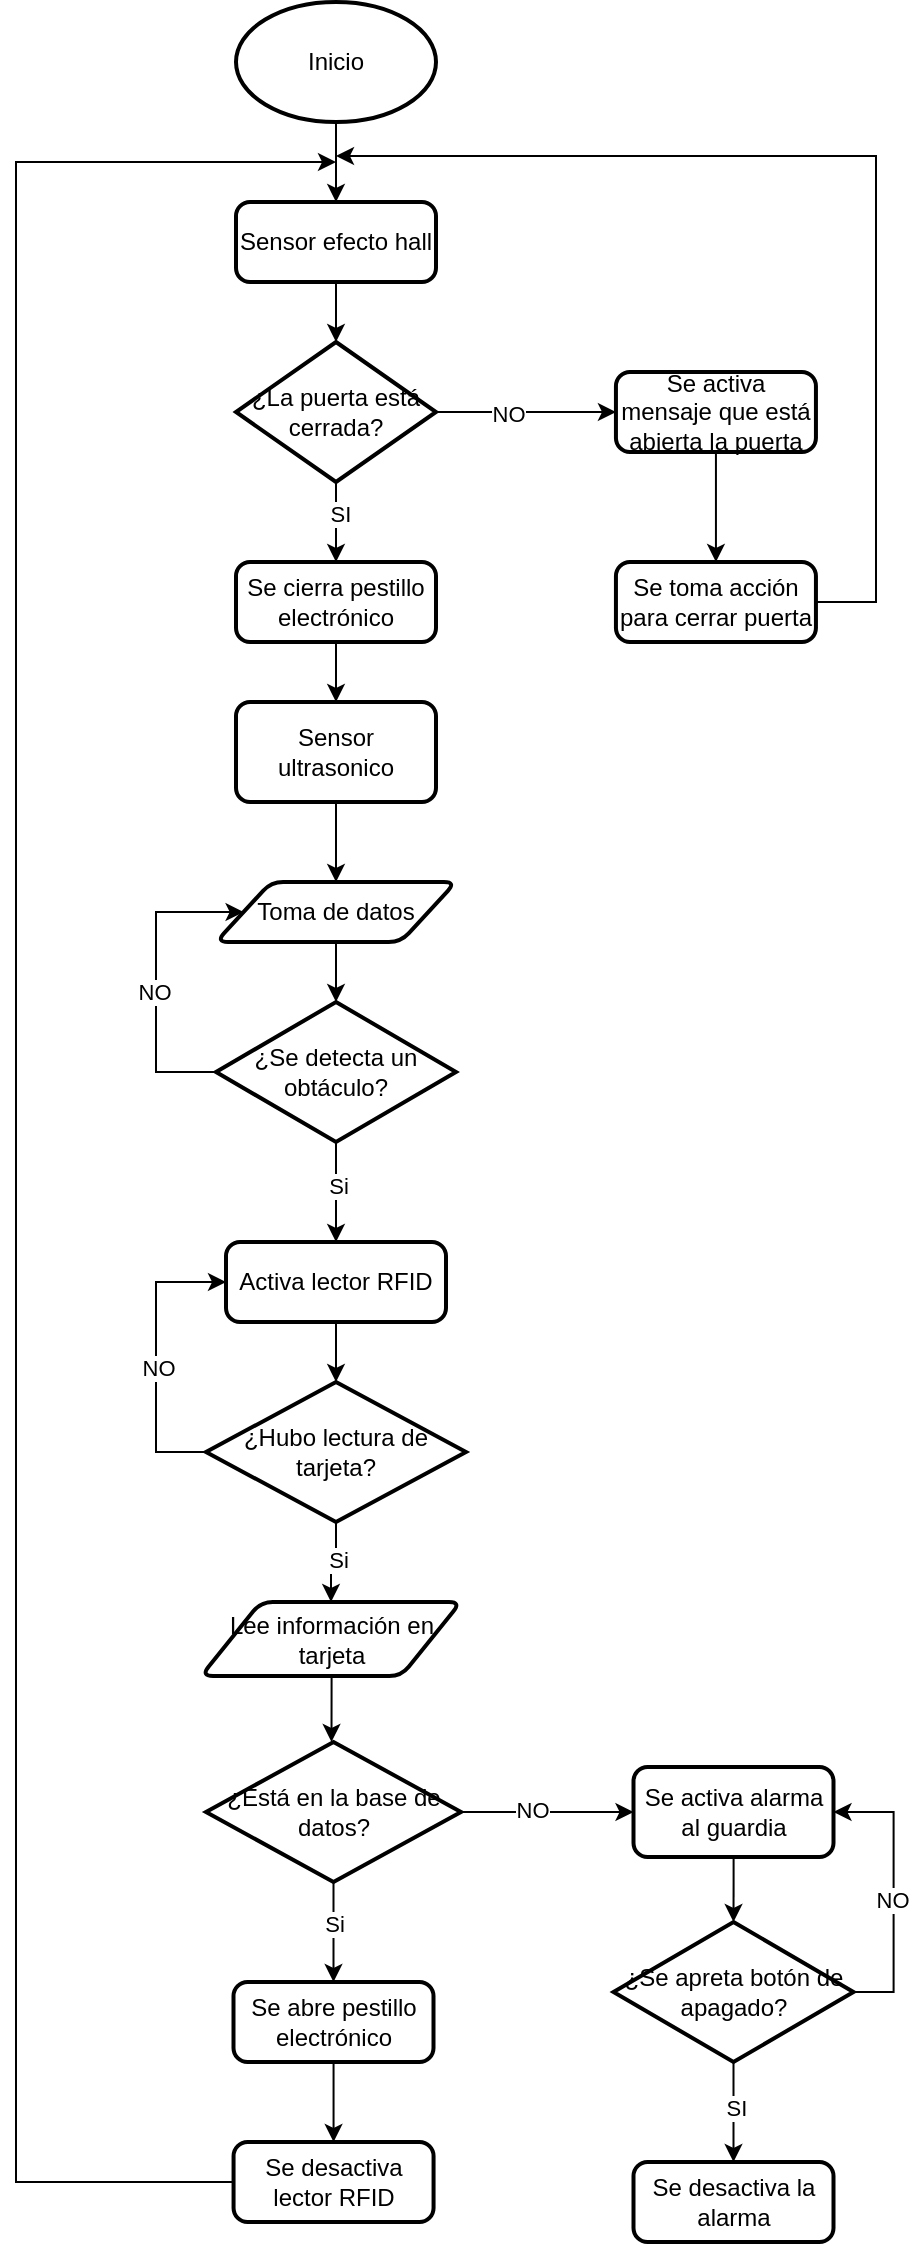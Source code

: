 <mxfile version="24.6.4" type="device">
  <diagram name="Página-1" id="p5QC9dOM53oE8H6SI7oB">
    <mxGraphModel dx="961" dy="543" grid="1" gridSize="10" guides="1" tooltips="1" connect="1" arrows="1" fold="1" page="1" pageScale="1" pageWidth="827" pageHeight="1169" math="0" shadow="0">
      <root>
        <mxCell id="0" />
        <mxCell id="1" parent="0" />
        <mxCell id="YPe4RpGyD70D5JYD_jkB-2" style="edgeStyle=orthogonalEdgeStyle;rounded=0;orthogonalLoop=1;jettySize=auto;html=1;entryX=0.5;entryY=0;entryDx=0;entryDy=0;" edge="1" parent="1" source="YPe4RpGyD70D5JYD_jkB-1" target="YPe4RpGyD70D5JYD_jkB-46">
          <mxGeometry relative="1" as="geometry">
            <mxPoint x="390" y="130" as="targetPoint" />
          </mxGeometry>
        </mxCell>
        <mxCell id="YPe4RpGyD70D5JYD_jkB-1" value="Inicio" style="strokeWidth=2;html=1;shape=mxgraph.flowchart.start_1;whiteSpace=wrap;" vertex="1" parent="1">
          <mxGeometry x="340" y="20" width="100" height="60" as="geometry" />
        </mxCell>
        <mxCell id="YPe4RpGyD70D5JYD_jkB-11" style="edgeStyle=orthogonalEdgeStyle;rounded=0;orthogonalLoop=1;jettySize=auto;html=1;entryX=0.5;entryY=0;entryDx=0;entryDy=0;" edge="1" parent="1" source="YPe4RpGyD70D5JYD_jkB-3" target="YPe4RpGyD70D5JYD_jkB-14">
          <mxGeometry relative="1" as="geometry">
            <mxPoint x="420" y="500" as="targetPoint" />
          </mxGeometry>
        </mxCell>
        <mxCell id="YPe4RpGyD70D5JYD_jkB-3" value="Sensor ultrasonico" style="rounded=1;whiteSpace=wrap;html=1;absoluteArcSize=1;arcSize=14;strokeWidth=2;" vertex="1" parent="1">
          <mxGeometry x="340" y="370" width="100" height="50" as="geometry" />
        </mxCell>
        <mxCell id="YPe4RpGyD70D5JYD_jkB-20" style="edgeStyle=orthogonalEdgeStyle;rounded=0;orthogonalLoop=1;jettySize=auto;html=1;entryX=0.5;entryY=0;entryDx=0;entryDy=0;" edge="1" parent="1" source="YPe4RpGyD70D5JYD_jkB-5" target="YPe4RpGyD70D5JYD_jkB-22">
          <mxGeometry relative="1" as="geometry">
            <mxPoint x="390" y="760" as="targetPoint" />
          </mxGeometry>
        </mxCell>
        <mxCell id="YPe4RpGyD70D5JYD_jkB-21" value="Si" style="edgeLabel;html=1;align=center;verticalAlign=middle;resizable=0;points=[];" vertex="1" connectable="0" parent="YPe4RpGyD70D5JYD_jkB-20">
          <mxGeometry x="-0.149" y="1" relative="1" as="geometry">
            <mxPoint as="offset" />
          </mxGeometry>
        </mxCell>
        <mxCell id="YPe4RpGyD70D5JYD_jkB-5" value="¿Se detecta un obtáculo?" style="strokeWidth=2;html=1;shape=mxgraph.flowchart.decision;whiteSpace=wrap;" vertex="1" parent="1">
          <mxGeometry x="330" y="520" width="120" height="70" as="geometry" />
        </mxCell>
        <mxCell id="YPe4RpGyD70D5JYD_jkB-14" value="Toma de datos" style="shape=parallelogram;html=1;strokeWidth=2;perimeter=parallelogramPerimeter;whiteSpace=wrap;rounded=1;arcSize=12;size=0.23;" vertex="1" parent="1">
          <mxGeometry x="330" y="460" width="120" height="30" as="geometry" />
        </mxCell>
        <mxCell id="YPe4RpGyD70D5JYD_jkB-16" style="edgeStyle=orthogonalEdgeStyle;rounded=0;orthogonalLoop=1;jettySize=auto;html=1;entryX=0.5;entryY=0;entryDx=0;entryDy=0;entryPerimeter=0;" edge="1" parent="1" source="YPe4RpGyD70D5JYD_jkB-14" target="YPe4RpGyD70D5JYD_jkB-5">
          <mxGeometry relative="1" as="geometry" />
        </mxCell>
        <mxCell id="YPe4RpGyD70D5JYD_jkB-22" value="Activa lector RFID" style="rounded=1;whiteSpace=wrap;html=1;absoluteArcSize=1;arcSize=14;strokeWidth=2;" vertex="1" parent="1">
          <mxGeometry x="335" y="640" width="110" height="40" as="geometry" />
        </mxCell>
        <mxCell id="YPe4RpGyD70D5JYD_jkB-23" value="" style="group" vertex="1" connectable="0" parent="1">
          <mxGeometry x="290" y="510" height="10" as="geometry" />
        </mxCell>
        <mxCell id="YPe4RpGyD70D5JYD_jkB-13" style="edgeStyle=orthogonalEdgeStyle;rounded=0;orthogonalLoop=1;jettySize=auto;html=1;endArrow=classic;endFill=1;entryX=0;entryY=0.5;entryDx=0;entryDy=0;exitX=0;exitY=0.5;exitDx=0;exitDy=0;exitPerimeter=0;" edge="1" parent="1" source="YPe4RpGyD70D5JYD_jkB-5" target="YPe4RpGyD70D5JYD_jkB-14">
          <mxGeometry relative="1" as="geometry">
            <mxPoint x="290" y="510" as="targetPoint" />
            <mxPoint x="360" y="625" as="sourcePoint" />
            <Array as="points">
              <mxPoint x="300" y="555" />
              <mxPoint x="300" y="475" />
            </Array>
          </mxGeometry>
        </mxCell>
        <mxCell id="YPe4RpGyD70D5JYD_jkB-19" value="NO" style="edgeLabel;html=1;align=center;verticalAlign=middle;resizable=0;points=[];" vertex="1" connectable="0" parent="YPe4RpGyD70D5JYD_jkB-13">
          <mxGeometry x="0.212" y="2" relative="1" as="geometry">
            <mxPoint x="1" y="23" as="offset" />
          </mxGeometry>
        </mxCell>
        <mxCell id="YPe4RpGyD70D5JYD_jkB-26" style="edgeStyle=orthogonalEdgeStyle;rounded=0;orthogonalLoop=1;jettySize=auto;html=1;entryX=0;entryY=0.5;entryDx=0;entryDy=0;exitX=0;exitY=0.5;exitDx=0;exitDy=0;exitPerimeter=0;" edge="1" parent="1" source="YPe4RpGyD70D5JYD_jkB-24" target="YPe4RpGyD70D5JYD_jkB-22">
          <mxGeometry relative="1" as="geometry">
            <Array as="points">
              <mxPoint x="300" y="745" />
              <mxPoint x="300" y="660" />
            </Array>
          </mxGeometry>
        </mxCell>
        <mxCell id="YPe4RpGyD70D5JYD_jkB-27" value="NO" style="edgeLabel;html=1;align=center;verticalAlign=middle;resizable=0;points=[];" vertex="1" connectable="0" parent="YPe4RpGyD70D5JYD_jkB-26">
          <mxGeometry x="-0.077" y="-1" relative="1" as="geometry">
            <mxPoint as="offset" />
          </mxGeometry>
        </mxCell>
        <mxCell id="YPe4RpGyD70D5JYD_jkB-28" style="edgeStyle=orthogonalEdgeStyle;rounded=0;orthogonalLoop=1;jettySize=auto;html=1;entryX=0.5;entryY=0;entryDx=0;entryDy=0;" edge="1" parent="1" source="YPe4RpGyD70D5JYD_jkB-24" target="YPe4RpGyD70D5JYD_jkB-75">
          <mxGeometry relative="1" as="geometry">
            <mxPoint x="389" y="830" as="targetPoint" />
          </mxGeometry>
        </mxCell>
        <mxCell id="YPe4RpGyD70D5JYD_jkB-29" value="Si" style="edgeLabel;html=1;align=center;verticalAlign=middle;resizable=0;points=[];" vertex="1" connectable="0" parent="YPe4RpGyD70D5JYD_jkB-28">
          <mxGeometry x="-0.105" y="1" relative="1" as="geometry">
            <mxPoint as="offset" />
          </mxGeometry>
        </mxCell>
        <mxCell id="YPe4RpGyD70D5JYD_jkB-24" value="¿Hubo lectura de tarjeta?" style="strokeWidth=2;html=1;shape=mxgraph.flowchart.decision;whiteSpace=wrap;" vertex="1" parent="1">
          <mxGeometry x="325" y="710" width="130" height="70" as="geometry" />
        </mxCell>
        <mxCell id="YPe4RpGyD70D5JYD_jkB-25" style="edgeStyle=orthogonalEdgeStyle;rounded=0;orthogonalLoop=1;jettySize=auto;html=1;entryX=0.5;entryY=0;entryDx=0;entryDy=0;entryPerimeter=0;" edge="1" parent="1" source="YPe4RpGyD70D5JYD_jkB-22" target="YPe4RpGyD70D5JYD_jkB-24">
          <mxGeometry relative="1" as="geometry" />
        </mxCell>
        <mxCell id="YPe4RpGyD70D5JYD_jkB-31" style="edgeStyle=orthogonalEdgeStyle;rounded=0;orthogonalLoop=1;jettySize=auto;html=1;entryX=0;entryY=0.5;entryDx=0;entryDy=0;" edge="1" parent="1" source="YPe4RpGyD70D5JYD_jkB-30" target="YPe4RpGyD70D5JYD_jkB-33">
          <mxGeometry relative="1" as="geometry">
            <mxPoint x="518.75" y="925" as="targetPoint" />
          </mxGeometry>
        </mxCell>
        <mxCell id="YPe4RpGyD70D5JYD_jkB-32" value="NO" style="edgeLabel;html=1;align=center;verticalAlign=middle;resizable=0;points=[];" vertex="1" connectable="0" parent="YPe4RpGyD70D5JYD_jkB-31">
          <mxGeometry x="-0.175" y="1" relative="1" as="geometry">
            <mxPoint as="offset" />
          </mxGeometry>
        </mxCell>
        <mxCell id="YPe4RpGyD70D5JYD_jkB-42" style="edgeStyle=orthogonalEdgeStyle;rounded=0;orthogonalLoop=1;jettySize=auto;html=1;" edge="1" parent="1" source="YPe4RpGyD70D5JYD_jkB-30">
          <mxGeometry relative="1" as="geometry">
            <mxPoint x="388.75" y="1010" as="targetPoint" />
          </mxGeometry>
        </mxCell>
        <mxCell id="YPe4RpGyD70D5JYD_jkB-43" value="Si" style="edgeLabel;html=1;align=center;verticalAlign=middle;resizable=0;points=[];" vertex="1" connectable="0" parent="YPe4RpGyD70D5JYD_jkB-42">
          <mxGeometry x="-0.198" relative="1" as="geometry">
            <mxPoint as="offset" />
          </mxGeometry>
        </mxCell>
        <mxCell id="YPe4RpGyD70D5JYD_jkB-30" value="¿Está en la base de datos?" style="strokeWidth=2;html=1;shape=mxgraph.flowchart.decision;whiteSpace=wrap;" vertex="1" parent="1">
          <mxGeometry x="325" y="890" width="127.5" height="70" as="geometry" />
        </mxCell>
        <mxCell id="YPe4RpGyD70D5JYD_jkB-33" value="Se activa alarma al guardia" style="rounded=1;whiteSpace=wrap;html=1;absoluteArcSize=1;arcSize=14;strokeWidth=2;" vertex="1" parent="1">
          <mxGeometry x="538.75" y="902.5" width="100" height="45" as="geometry" />
        </mxCell>
        <mxCell id="YPe4RpGyD70D5JYD_jkB-69" style="edgeStyle=orthogonalEdgeStyle;rounded=0;orthogonalLoop=1;jettySize=auto;html=1;entryX=0.5;entryY=0;entryDx=0;entryDy=0;" edge="1" parent="1" source="YPe4RpGyD70D5JYD_jkB-35" target="YPe4RpGyD70D5JYD_jkB-40">
          <mxGeometry relative="1" as="geometry" />
        </mxCell>
        <mxCell id="YPe4RpGyD70D5JYD_jkB-71" value="SI" style="edgeLabel;html=1;align=center;verticalAlign=middle;resizable=0;points=[];" vertex="1" connectable="0" parent="YPe4RpGyD70D5JYD_jkB-69">
          <mxGeometry x="-0.081" y="1" relative="1" as="geometry">
            <mxPoint as="offset" />
          </mxGeometry>
        </mxCell>
        <mxCell id="YPe4RpGyD70D5JYD_jkB-35" value="¿Se apreta botón de apagado?" style="strokeWidth=2;html=1;shape=mxgraph.flowchart.decision;whiteSpace=wrap;" vertex="1" parent="1">
          <mxGeometry x="528.75" y="980" width="120" height="70" as="geometry" />
        </mxCell>
        <mxCell id="YPe4RpGyD70D5JYD_jkB-40" value="Se desactiva la alarma" style="rounded=1;whiteSpace=wrap;html=1;absoluteArcSize=1;arcSize=14;strokeWidth=2;" vertex="1" parent="1">
          <mxGeometry x="538.75" y="1100" width="100" height="40" as="geometry" />
        </mxCell>
        <mxCell id="YPe4RpGyD70D5JYD_jkB-63" style="edgeStyle=orthogonalEdgeStyle;rounded=0;orthogonalLoop=1;jettySize=auto;html=1;exitX=0;exitY=0.5;exitDx=0;exitDy=0;" edge="1" parent="1" source="YPe4RpGyD70D5JYD_jkB-72">
          <mxGeometry relative="1" as="geometry">
            <mxPoint x="390" y="100" as="targetPoint" />
            <mxPoint x="240" y="1030" as="sourcePoint" />
            <Array as="points">
              <mxPoint x="230" y="1110" />
              <mxPoint x="230" y="100" />
            </Array>
          </mxGeometry>
        </mxCell>
        <mxCell id="YPe4RpGyD70D5JYD_jkB-73" style="edgeStyle=orthogonalEdgeStyle;rounded=0;orthogonalLoop=1;jettySize=auto;html=1;entryX=0.5;entryY=0;entryDx=0;entryDy=0;" edge="1" parent="1" source="YPe4RpGyD70D5JYD_jkB-44" target="YPe4RpGyD70D5JYD_jkB-72">
          <mxGeometry relative="1" as="geometry" />
        </mxCell>
        <mxCell id="YPe4RpGyD70D5JYD_jkB-44" value="Se abre pestillo electrónico" style="rounded=1;whiteSpace=wrap;html=1;absoluteArcSize=1;arcSize=14;strokeWidth=2;" vertex="1" parent="1">
          <mxGeometry x="338.75" y="1010" width="100" height="40" as="geometry" />
        </mxCell>
        <mxCell id="YPe4RpGyD70D5JYD_jkB-46" value="Sensor efecto hall" style="rounded=1;whiteSpace=wrap;html=1;absoluteArcSize=1;arcSize=14;strokeWidth=2;" vertex="1" parent="1">
          <mxGeometry x="340" y="120" width="100" height="40" as="geometry" />
        </mxCell>
        <mxCell id="YPe4RpGyD70D5JYD_jkB-52" style="edgeStyle=orthogonalEdgeStyle;rounded=0;orthogonalLoop=1;jettySize=auto;html=1;entryX=0;entryY=0.5;entryDx=0;entryDy=0;" edge="1" parent="1" source="YPe4RpGyD70D5JYD_jkB-48" target="YPe4RpGyD70D5JYD_jkB-56">
          <mxGeometry relative="1" as="geometry">
            <mxPoint x="500" y="225" as="targetPoint" />
          </mxGeometry>
        </mxCell>
        <mxCell id="YPe4RpGyD70D5JYD_jkB-53" value="NO" style="edgeLabel;html=1;align=center;verticalAlign=middle;resizable=0;points=[];" vertex="1" connectable="0" parent="YPe4RpGyD70D5JYD_jkB-52">
          <mxGeometry x="-0.2" y="-1" relative="1" as="geometry">
            <mxPoint as="offset" />
          </mxGeometry>
        </mxCell>
        <mxCell id="YPe4RpGyD70D5JYD_jkB-57" style="edgeStyle=orthogonalEdgeStyle;rounded=0;orthogonalLoop=1;jettySize=auto;html=1;entryX=0.5;entryY=0;entryDx=0;entryDy=0;" edge="1" parent="1" source="YPe4RpGyD70D5JYD_jkB-48" target="YPe4RpGyD70D5JYD_jkB-64">
          <mxGeometry relative="1" as="geometry">
            <mxPoint x="390" y="330" as="targetPoint" />
          </mxGeometry>
        </mxCell>
        <mxCell id="YPe4RpGyD70D5JYD_jkB-58" value="SI" style="edgeLabel;html=1;align=center;verticalAlign=middle;resizable=0;points=[];" vertex="1" connectable="0" parent="YPe4RpGyD70D5JYD_jkB-57">
          <mxGeometry x="-0.237" y="2" relative="1" as="geometry">
            <mxPoint as="offset" />
          </mxGeometry>
        </mxCell>
        <mxCell id="YPe4RpGyD70D5JYD_jkB-48" value="¿La puerta está cerrada?" style="strokeWidth=2;html=1;shape=mxgraph.flowchart.decision;whiteSpace=wrap;" vertex="1" parent="1">
          <mxGeometry x="340" y="190" width="100" height="70" as="geometry" />
        </mxCell>
        <mxCell id="YPe4RpGyD70D5JYD_jkB-50" style="edgeStyle=orthogonalEdgeStyle;rounded=0;orthogonalLoop=1;jettySize=auto;html=1;entryX=0.5;entryY=0;entryDx=0;entryDy=0;entryPerimeter=0;" edge="1" parent="1" source="YPe4RpGyD70D5JYD_jkB-46" target="YPe4RpGyD70D5JYD_jkB-48">
          <mxGeometry relative="1" as="geometry" />
        </mxCell>
        <mxCell id="YPe4RpGyD70D5JYD_jkB-60" style="edgeStyle=orthogonalEdgeStyle;rounded=0;orthogonalLoop=1;jettySize=auto;html=1;entryX=0.5;entryY=0;entryDx=0;entryDy=0;" edge="1" parent="1" source="YPe4RpGyD70D5JYD_jkB-56" target="YPe4RpGyD70D5JYD_jkB-61">
          <mxGeometry relative="1" as="geometry">
            <mxPoint x="720" y="300" as="targetPoint" />
          </mxGeometry>
        </mxCell>
        <mxCell id="YPe4RpGyD70D5JYD_jkB-56" value="Se activa mensaje que está abierta la puerta" style="rounded=1;whiteSpace=wrap;html=1;absoluteArcSize=1;arcSize=14;strokeWidth=2;" vertex="1" parent="1">
          <mxGeometry x="529.97" y="205" width="100" height="40" as="geometry" />
        </mxCell>
        <mxCell id="YPe4RpGyD70D5JYD_jkB-62" style="edgeStyle=orthogonalEdgeStyle;rounded=0;orthogonalLoop=1;jettySize=auto;html=1;exitX=1;exitY=0.5;exitDx=0;exitDy=0;" edge="1" parent="1" source="YPe4RpGyD70D5JYD_jkB-61">
          <mxGeometry relative="1" as="geometry">
            <mxPoint x="620" y="317" as="sourcePoint" />
            <mxPoint x="390" y="97" as="targetPoint" />
            <Array as="points">
              <mxPoint x="660" y="320" />
              <mxPoint x="660" y="97" />
            </Array>
          </mxGeometry>
        </mxCell>
        <mxCell id="YPe4RpGyD70D5JYD_jkB-61" value="Se toma acción para cerrar puerta" style="rounded=1;whiteSpace=wrap;html=1;absoluteArcSize=1;arcSize=14;strokeWidth=2;" vertex="1" parent="1">
          <mxGeometry x="529.97" y="300" width="100" height="40" as="geometry" />
        </mxCell>
        <mxCell id="YPe4RpGyD70D5JYD_jkB-65" style="edgeStyle=orthogonalEdgeStyle;rounded=0;orthogonalLoop=1;jettySize=auto;html=1;entryX=0.5;entryY=0;entryDx=0;entryDy=0;" edge="1" parent="1" source="YPe4RpGyD70D5JYD_jkB-64" target="YPe4RpGyD70D5JYD_jkB-3">
          <mxGeometry relative="1" as="geometry" />
        </mxCell>
        <mxCell id="YPe4RpGyD70D5JYD_jkB-64" value="Se cierra pestillo electrónico" style="rounded=1;whiteSpace=wrap;html=1;absoluteArcSize=1;arcSize=14;strokeWidth=2;" vertex="1" parent="1">
          <mxGeometry x="340" y="300" width="100" height="40" as="geometry" />
        </mxCell>
        <mxCell id="YPe4RpGyD70D5JYD_jkB-67" style="edgeStyle=orthogonalEdgeStyle;rounded=0;orthogonalLoop=1;jettySize=auto;html=1;entryX=0.5;entryY=0;entryDx=0;entryDy=0;entryPerimeter=0;" edge="1" parent="1" source="YPe4RpGyD70D5JYD_jkB-33" target="YPe4RpGyD70D5JYD_jkB-35">
          <mxGeometry relative="1" as="geometry" />
        </mxCell>
        <mxCell id="YPe4RpGyD70D5JYD_jkB-68" style="edgeStyle=orthogonalEdgeStyle;rounded=0;orthogonalLoop=1;jettySize=auto;html=1;entryX=1;entryY=0.5;entryDx=0;entryDy=0;exitX=1;exitY=0.5;exitDx=0;exitDy=0;exitPerimeter=0;" edge="1" parent="1" source="YPe4RpGyD70D5JYD_jkB-35" target="YPe4RpGyD70D5JYD_jkB-33">
          <mxGeometry relative="1" as="geometry" />
        </mxCell>
        <mxCell id="YPe4RpGyD70D5JYD_jkB-70" value="NO" style="edgeLabel;html=1;align=center;verticalAlign=middle;resizable=0;points=[];" vertex="1" connectable="0" parent="YPe4RpGyD70D5JYD_jkB-68">
          <mxGeometry x="-0.058" y="1" relative="1" as="geometry">
            <mxPoint as="offset" />
          </mxGeometry>
        </mxCell>
        <mxCell id="YPe4RpGyD70D5JYD_jkB-72" value="Se desactiva lector RFID" style="rounded=1;whiteSpace=wrap;html=1;absoluteArcSize=1;arcSize=14;strokeWidth=2;" vertex="1" parent="1">
          <mxGeometry x="338.78" y="1090" width="100" height="40" as="geometry" />
        </mxCell>
        <mxCell id="YPe4RpGyD70D5JYD_jkB-75" value="Lee información en tarjeta" style="shape=parallelogram;html=1;strokeWidth=2;perimeter=parallelogramPerimeter;whiteSpace=wrap;rounded=1;arcSize=12;size=0.23;" vertex="1" parent="1">
          <mxGeometry x="322.5" y="820" width="130" height="37" as="geometry" />
        </mxCell>
        <mxCell id="YPe4RpGyD70D5JYD_jkB-77" style="edgeStyle=orthogonalEdgeStyle;rounded=0;orthogonalLoop=1;jettySize=auto;html=1;entryX=0.5;entryY=0;entryDx=0;entryDy=0;entryPerimeter=0;" edge="1" parent="1">
          <mxGeometry relative="1" as="geometry">
            <mxPoint x="386.483" y="857" as="sourcePoint" />
            <mxPoint x="387.75" y="890" as="targetPoint" />
          </mxGeometry>
        </mxCell>
      </root>
    </mxGraphModel>
  </diagram>
</mxfile>
